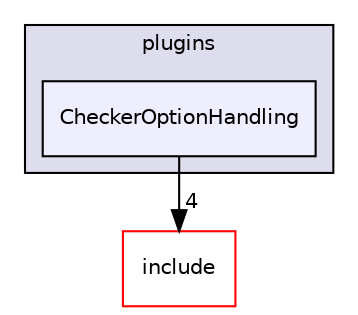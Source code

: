 digraph "lib/Analysis/plugins/CheckerOptionHandling" {
  bgcolor=transparent;
  compound=true
  node [ fontsize="10", fontname="Helvetica"];
  edge [ labelfontsize="10", labelfontname="Helvetica"];
  subgraph clusterdir_2f869243df53c051832d884dd11d6ad8 {
    graph [ bgcolor="#ddddee", pencolor="black", label="plugins" fontname="Helvetica", fontsize="10", URL="dir_2f869243df53c051832d884dd11d6ad8.html"]
  dir_844488ee54ce3e0c19abf81bf574c640 [shape=box, label="CheckerOptionHandling", style="filled", fillcolor="#eeeeff", pencolor="black", URL="dir_844488ee54ce3e0c19abf81bf574c640.html"];
  }
  dir_d44c64559bbebec7f509842c48db8b23 [shape=box label="include" color="red" URL="dir_d44c64559bbebec7f509842c48db8b23.html"];
  dir_844488ee54ce3e0c19abf81bf574c640->dir_d44c64559bbebec7f509842c48db8b23 [headlabel="4", labeldistance=1.5 headhref="dir_000028_000001.html"];
}
